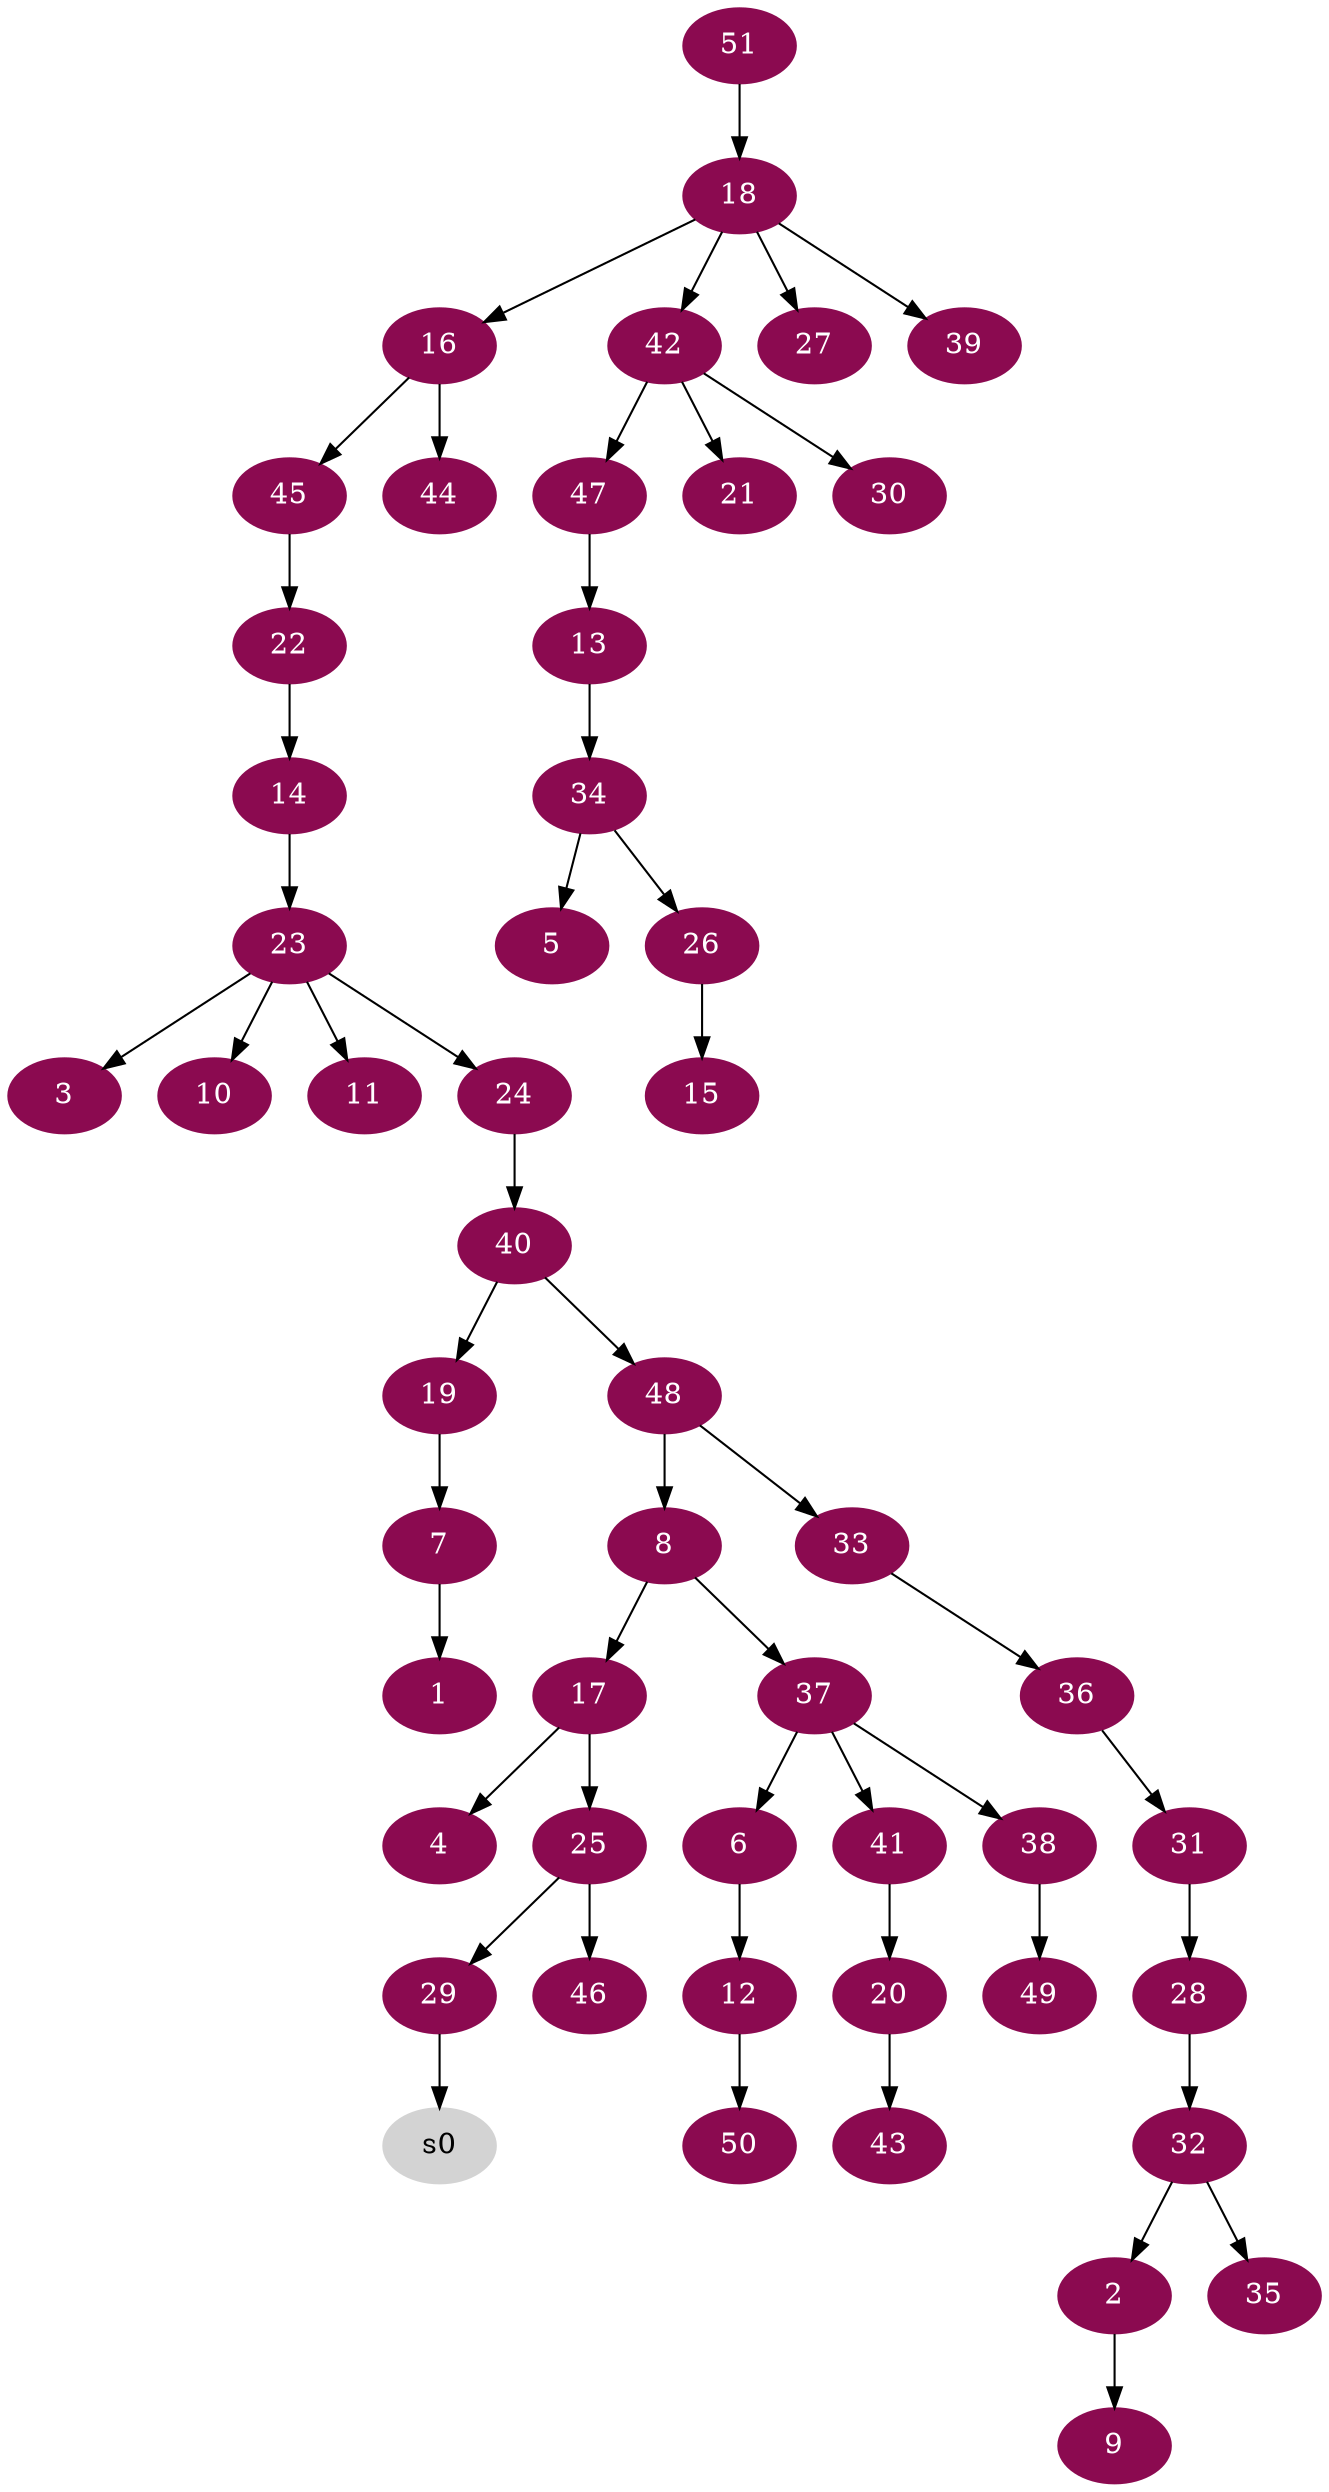 digraph G {
node [color=deeppink4, style=filled, fontcolor=white];
7 -> 1;
32 -> 2;
23 -> 3;
17 -> 4;
34 -> 5;
37 -> 6;
19 -> 7;
48 -> 8;
2 -> 9;
23 -> 10;
23 -> 11;
6 -> 12;
47 -> 13;
22 -> 14;
26 -> 15;
18 -> 16;
8 -> 17;
51 -> 18;
40 -> 19;
41 -> 20;
42 -> 21;
45 -> 22;
14 -> 23;
23 -> 24;
17 -> 25;
34 -> 26;
18 -> 27;
31 -> 28;
25 -> 29;
42 -> 30;
36 -> 31;
28 -> 32;
48 -> 33;
13 -> 34;
32 -> 35;
33 -> 36;
8 -> 37;
37 -> 38;
18 -> 39;
24 -> 40;
37 -> 41;
18 -> 42;
20 -> 43;
16 -> 44;
16 -> 45;
25 -> 46;
42 -> 47;
40 -> 48;
38 -> 49;
12 -> 50;
node [color=lightgrey, style=filled, fontcolor=black];
29 -> s0;
}
